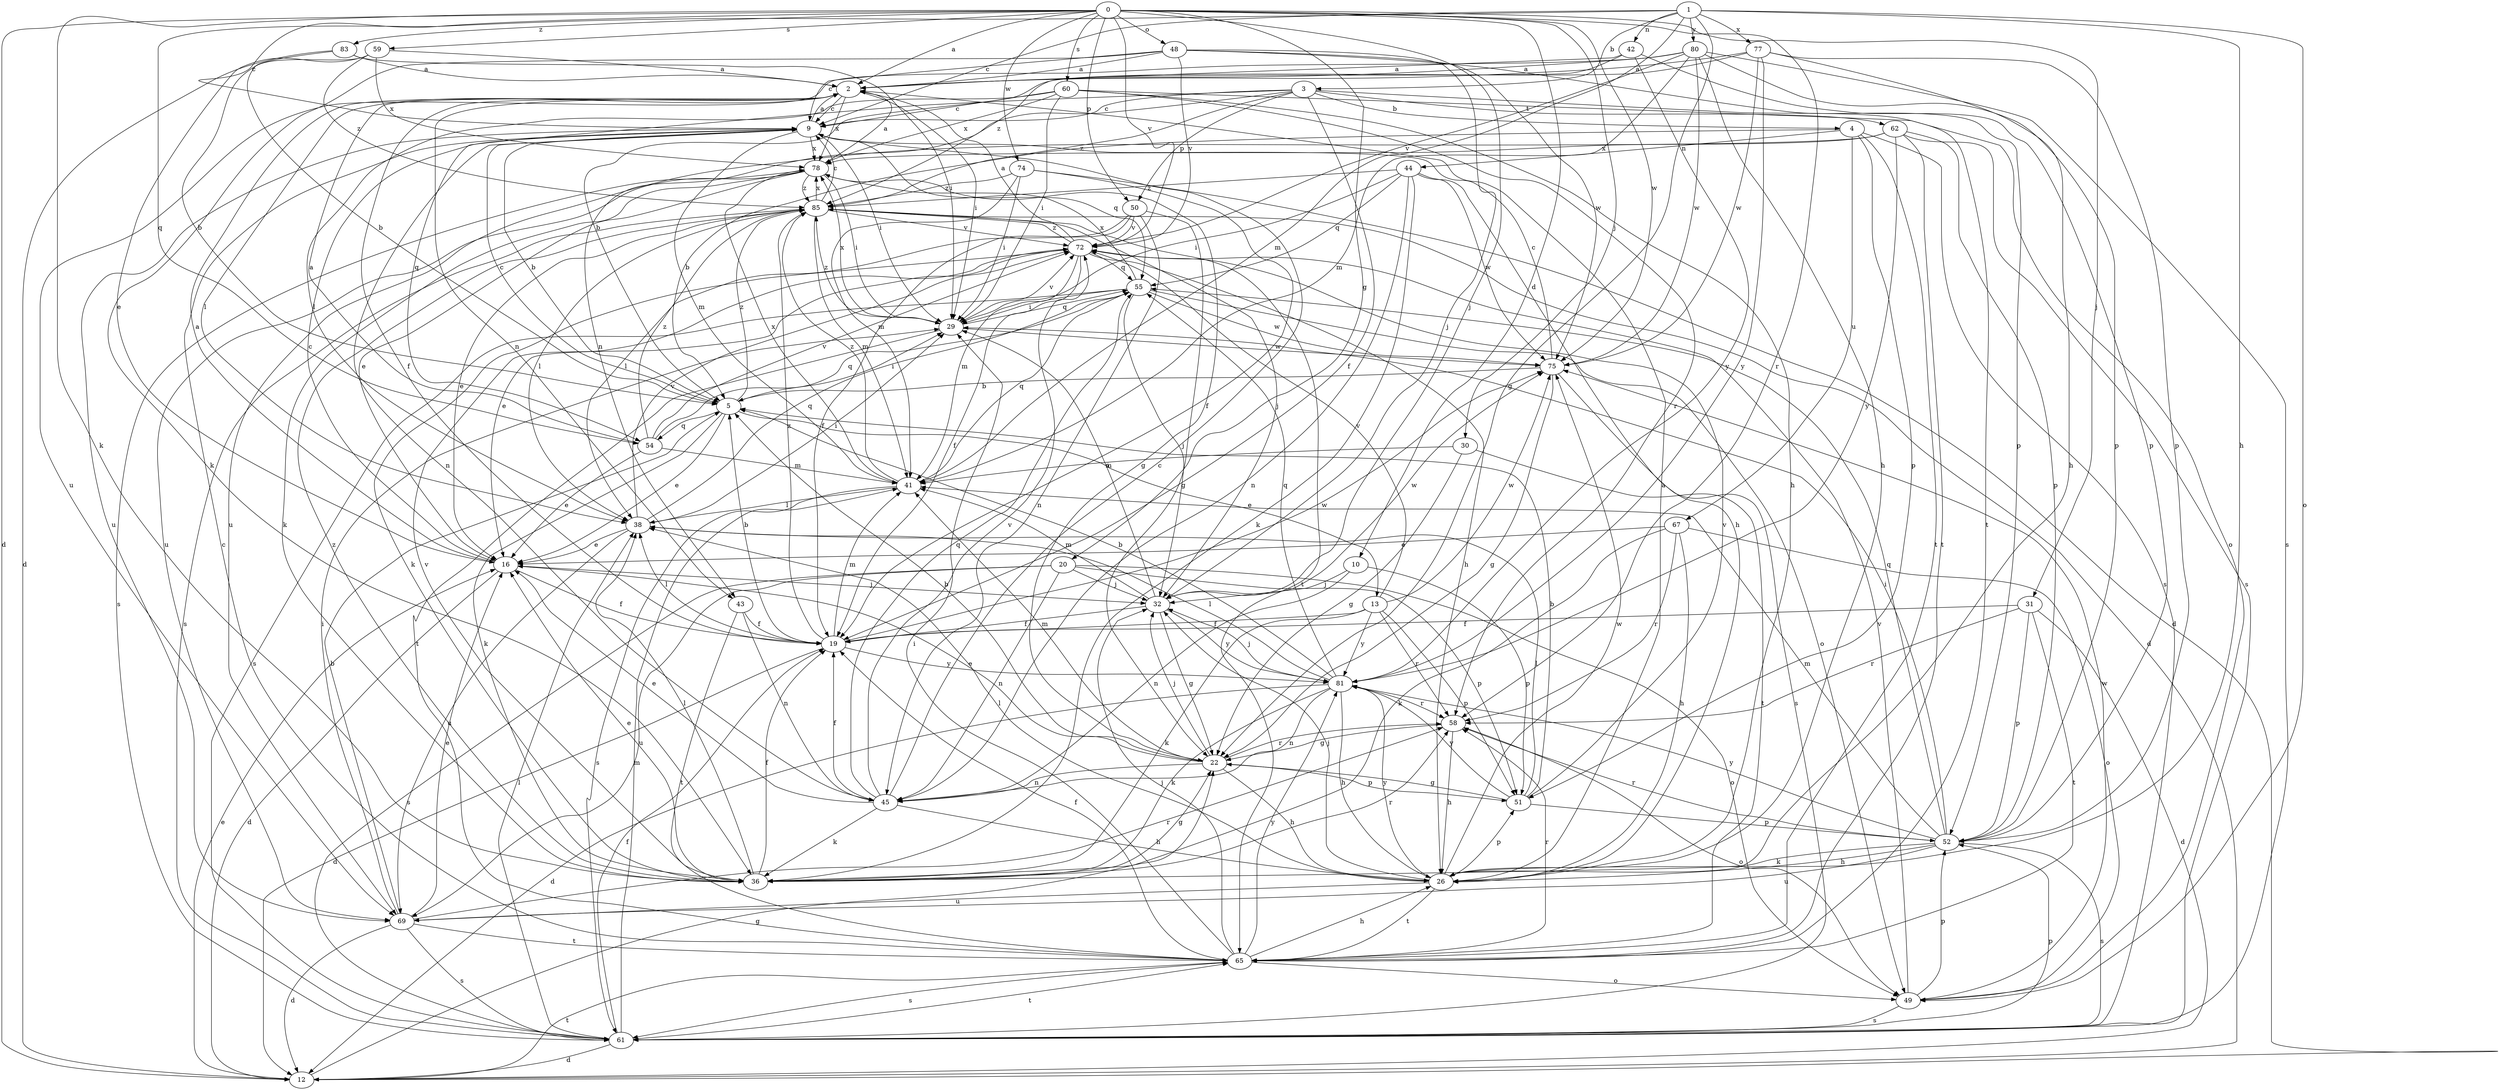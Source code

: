 strict digraph  {
0;
1;
2;
3;
4;
5;
9;
10;
12;
13;
16;
19;
20;
22;
26;
29;
30;
31;
32;
36;
38;
41;
42;
43;
44;
45;
48;
49;
50;
51;
52;
54;
55;
58;
59;
60;
61;
62;
65;
67;
69;
72;
74;
75;
77;
78;
80;
81;
83;
85;
0 -> 2  [label=a];
0 -> 9  [label=c];
0 -> 10  [label=d];
0 -> 12  [label=d];
0 -> 20  [label=g];
0 -> 30  [label=j];
0 -> 31  [label=j];
0 -> 32  [label=j];
0 -> 36  [label=k];
0 -> 48  [label=o];
0 -> 50  [label=p];
0 -> 58  [label=r];
0 -> 59  [label=s];
0 -> 60  [label=s];
0 -> 72  [label=v];
0 -> 74  [label=w];
0 -> 75  [label=w];
0 -> 83  [label=z];
1 -> 3  [label=b];
1 -> 9  [label=c];
1 -> 22  [label=g];
1 -> 26  [label=h];
1 -> 41  [label=m];
1 -> 42  [label=n];
1 -> 49  [label=o];
1 -> 54  [label=q];
1 -> 77  [label=x];
1 -> 80  [label=y];
2 -> 9  [label=c];
2 -> 19  [label=f];
2 -> 29  [label=i];
2 -> 38  [label=l];
2 -> 43  [label=n];
2 -> 78  [label=x];
3 -> 4  [label=b];
3 -> 9  [label=c];
3 -> 19  [label=f];
3 -> 43  [label=n];
3 -> 50  [label=p];
3 -> 54  [label=q];
3 -> 62  [label=t];
3 -> 65  [label=t];
3 -> 85  [label=z];
4 -> 5  [label=b];
4 -> 44  [label=n];
4 -> 51  [label=p];
4 -> 61  [label=s];
4 -> 65  [label=t];
4 -> 67  [label=u];
5 -> 9  [label=c];
5 -> 13  [label=e];
5 -> 16  [label=e];
5 -> 29  [label=i];
5 -> 36  [label=k];
5 -> 54  [label=q];
5 -> 85  [label=z];
9 -> 2  [label=a];
9 -> 5  [label=b];
9 -> 29  [label=i];
9 -> 41  [label=m];
9 -> 45  [label=n];
9 -> 55  [label=q];
9 -> 69  [label=u];
9 -> 78  [label=x];
10 -> 32  [label=j];
10 -> 45  [label=n];
10 -> 51  [label=p];
12 -> 16  [label=e];
12 -> 22  [label=g];
12 -> 65  [label=t];
13 -> 19  [label=f];
13 -> 36  [label=k];
13 -> 51  [label=p];
13 -> 58  [label=r];
13 -> 72  [label=v];
13 -> 75  [label=w];
13 -> 81  [label=y];
16 -> 2  [label=a];
16 -> 9  [label=c];
16 -> 12  [label=d];
16 -> 19  [label=f];
16 -> 32  [label=j];
19 -> 5  [label=b];
19 -> 12  [label=d];
19 -> 38  [label=l];
19 -> 41  [label=m];
19 -> 75  [label=w];
19 -> 81  [label=y];
19 -> 85  [label=z];
20 -> 32  [label=j];
20 -> 45  [label=n];
20 -> 49  [label=o];
20 -> 51  [label=p];
20 -> 61  [label=s];
20 -> 69  [label=u];
22 -> 5  [label=b];
22 -> 16  [label=e];
22 -> 26  [label=h];
22 -> 32  [label=j];
22 -> 41  [label=m];
22 -> 45  [label=n];
22 -> 51  [label=p];
22 -> 58  [label=r];
26 -> 2  [label=a];
26 -> 32  [label=j];
26 -> 38  [label=l];
26 -> 51  [label=p];
26 -> 65  [label=t];
26 -> 69  [label=u];
26 -> 75  [label=w];
26 -> 81  [label=y];
29 -> 55  [label=q];
29 -> 65  [label=t];
29 -> 72  [label=v];
29 -> 75  [label=w];
29 -> 78  [label=x];
29 -> 85  [label=z];
30 -> 22  [label=g];
30 -> 41  [label=m];
30 -> 65  [label=t];
31 -> 12  [label=d];
31 -> 19  [label=f];
31 -> 52  [label=p];
31 -> 58  [label=r];
31 -> 65  [label=t];
32 -> 19  [label=f];
32 -> 22  [label=g];
32 -> 29  [label=i];
32 -> 41  [label=m];
32 -> 75  [label=w];
32 -> 81  [label=y];
36 -> 16  [label=e];
36 -> 19  [label=f];
36 -> 22  [label=g];
36 -> 38  [label=l];
36 -> 58  [label=r];
36 -> 72  [label=v];
36 -> 85  [label=z];
38 -> 16  [label=e];
38 -> 29  [label=i];
38 -> 55  [label=q];
38 -> 69  [label=u];
38 -> 72  [label=v];
41 -> 38  [label=l];
41 -> 55  [label=q];
41 -> 61  [label=s];
41 -> 78  [label=x];
41 -> 85  [label=z];
42 -> 2  [label=a];
42 -> 52  [label=p];
42 -> 81  [label=y];
42 -> 85  [label=z];
43 -> 19  [label=f];
43 -> 45  [label=n];
43 -> 65  [label=t];
44 -> 26  [label=h];
44 -> 29  [label=i];
44 -> 36  [label=k];
44 -> 45  [label=n];
44 -> 55  [label=q];
44 -> 75  [label=w];
44 -> 85  [label=z];
45 -> 9  [label=c];
45 -> 16  [label=e];
45 -> 19  [label=f];
45 -> 26  [label=h];
45 -> 36  [label=k];
45 -> 55  [label=q];
45 -> 72  [label=v];
48 -> 2  [label=a];
48 -> 9  [label=c];
48 -> 32  [label=j];
48 -> 36  [label=k];
48 -> 52  [label=p];
48 -> 72  [label=v];
48 -> 75  [label=w];
49 -> 52  [label=p];
49 -> 61  [label=s];
49 -> 72  [label=v];
49 -> 75  [label=w];
50 -> 19  [label=f];
50 -> 22  [label=g];
50 -> 38  [label=l];
50 -> 45  [label=n];
50 -> 72  [label=v];
51 -> 5  [label=b];
51 -> 22  [label=g];
51 -> 38  [label=l];
51 -> 52  [label=p];
51 -> 72  [label=v];
51 -> 81  [label=y];
52 -> 26  [label=h];
52 -> 29  [label=i];
52 -> 36  [label=k];
52 -> 41  [label=m];
52 -> 55  [label=q];
52 -> 58  [label=r];
52 -> 61  [label=s];
52 -> 69  [label=u];
52 -> 81  [label=y];
54 -> 2  [label=a];
54 -> 16  [label=e];
54 -> 41  [label=m];
54 -> 55  [label=q];
54 -> 72  [label=v];
54 -> 85  [label=z];
55 -> 29  [label=i];
55 -> 32  [label=j];
55 -> 49  [label=o];
55 -> 61  [label=s];
55 -> 75  [label=w];
55 -> 78  [label=x];
58 -> 22  [label=g];
58 -> 26  [label=h];
58 -> 49  [label=o];
59 -> 2  [label=a];
59 -> 5  [label=b];
59 -> 16  [label=e];
59 -> 78  [label=x];
59 -> 85  [label=z];
60 -> 9  [label=c];
60 -> 26  [label=h];
60 -> 29  [label=i];
60 -> 38  [label=l];
60 -> 49  [label=o];
60 -> 58  [label=r];
60 -> 78  [label=x];
61 -> 12  [label=d];
61 -> 19  [label=f];
61 -> 38  [label=l];
61 -> 41  [label=m];
61 -> 52  [label=p];
61 -> 65  [label=t];
62 -> 52  [label=p];
62 -> 61  [label=s];
62 -> 65  [label=t];
62 -> 69  [label=u];
62 -> 78  [label=x];
62 -> 81  [label=y];
65 -> 9  [label=c];
65 -> 19  [label=f];
65 -> 26  [label=h];
65 -> 29  [label=i];
65 -> 32  [label=j];
65 -> 49  [label=o];
65 -> 58  [label=r];
65 -> 61  [label=s];
65 -> 81  [label=y];
67 -> 16  [label=e];
67 -> 26  [label=h];
67 -> 36  [label=k];
67 -> 49  [label=o];
67 -> 58  [label=r];
69 -> 5  [label=b];
69 -> 12  [label=d];
69 -> 16  [label=e];
69 -> 29  [label=i];
69 -> 58  [label=r];
69 -> 61  [label=s];
69 -> 65  [label=t];
72 -> 2  [label=a];
72 -> 16  [label=e];
72 -> 19  [label=f];
72 -> 26  [label=h];
72 -> 36  [label=k];
72 -> 41  [label=m];
72 -> 55  [label=q];
72 -> 85  [label=z];
74 -> 12  [label=d];
74 -> 19  [label=f];
74 -> 29  [label=i];
74 -> 41  [label=m];
74 -> 85  [label=z];
75 -> 5  [label=b];
75 -> 9  [label=c];
75 -> 22  [label=g];
75 -> 61  [label=s];
77 -> 2  [label=a];
77 -> 5  [label=b];
77 -> 26  [label=h];
77 -> 52  [label=p];
77 -> 75  [label=w];
77 -> 81  [label=y];
78 -> 2  [label=a];
78 -> 16  [label=e];
78 -> 22  [label=g];
78 -> 29  [label=i];
78 -> 36  [label=k];
78 -> 61  [label=s];
78 -> 69  [label=u];
78 -> 85  [label=z];
80 -> 2  [label=a];
80 -> 26  [label=h];
80 -> 41  [label=m];
80 -> 52  [label=p];
80 -> 61  [label=s];
80 -> 69  [label=u];
80 -> 72  [label=v];
80 -> 75  [label=w];
81 -> 5  [label=b];
81 -> 12  [label=d];
81 -> 26  [label=h];
81 -> 32  [label=j];
81 -> 36  [label=k];
81 -> 38  [label=l];
81 -> 45  [label=n];
81 -> 55  [label=q];
81 -> 58  [label=r];
83 -> 2  [label=a];
83 -> 5  [label=b];
83 -> 12  [label=d];
83 -> 29  [label=i];
85 -> 9  [label=c];
85 -> 12  [label=d];
85 -> 16  [label=e];
85 -> 32  [label=j];
85 -> 38  [label=l];
85 -> 41  [label=m];
85 -> 61  [label=s];
85 -> 65  [label=t];
85 -> 72  [label=v];
85 -> 78  [label=x];
}

